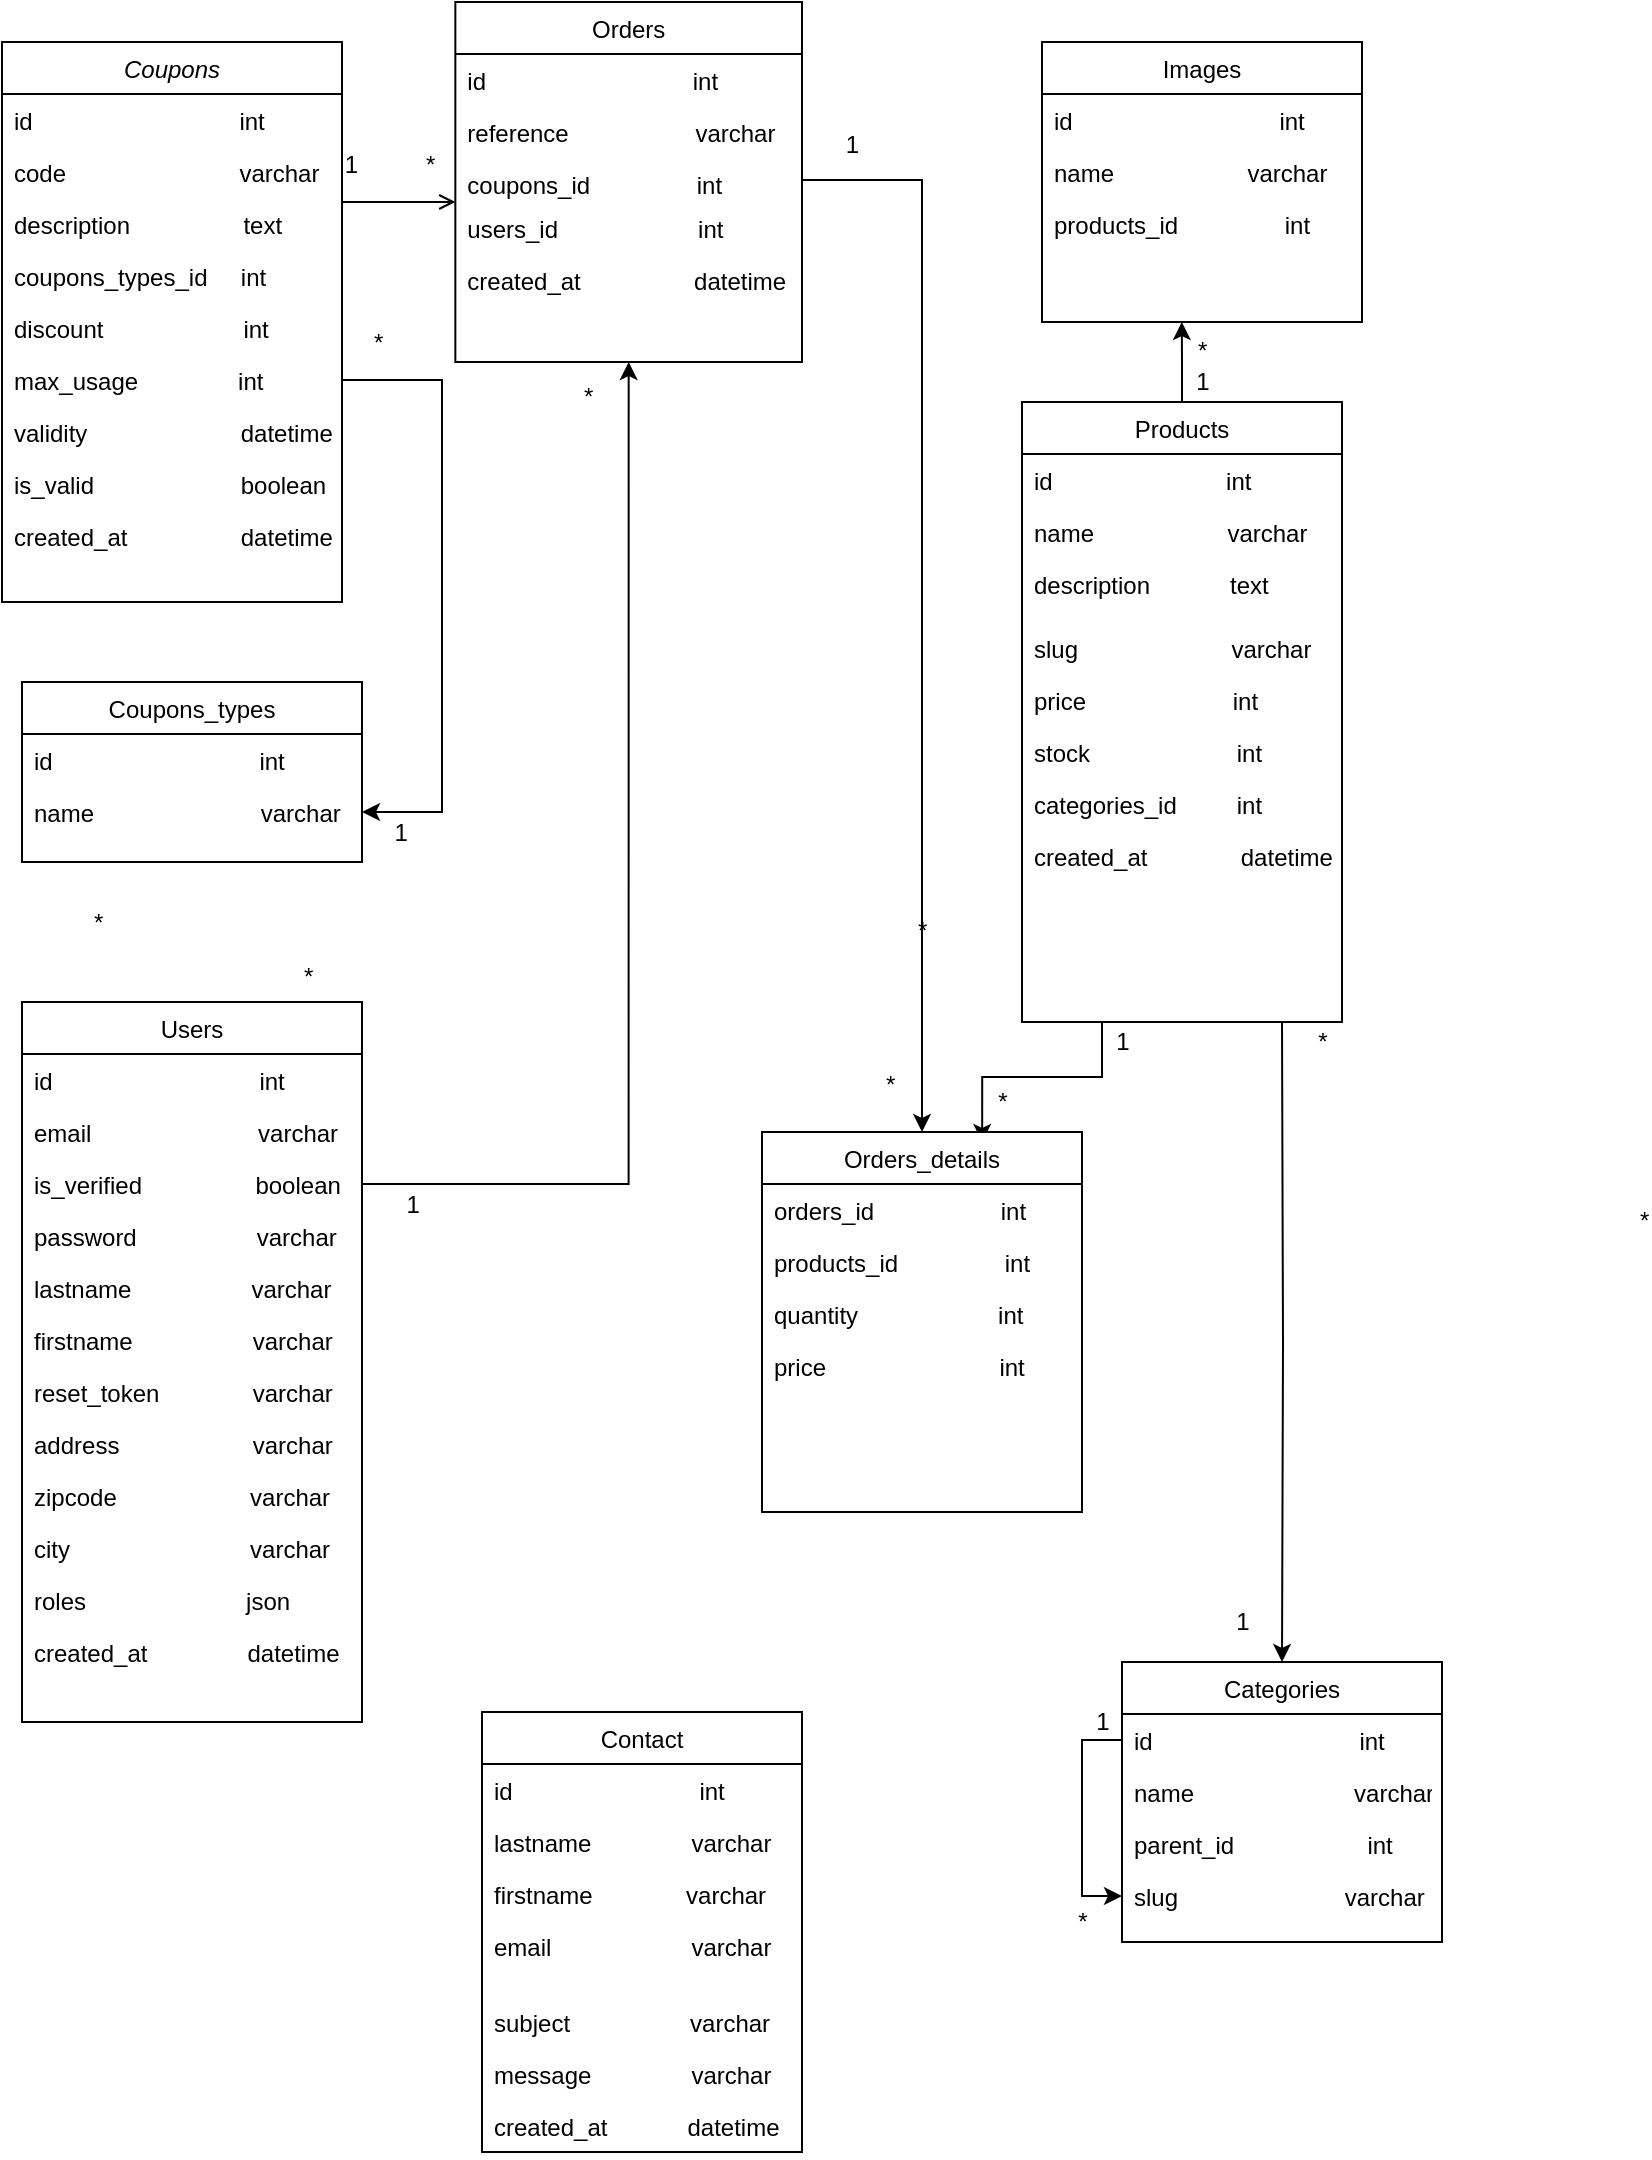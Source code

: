 <mxfile version="18.2.0" type="github">
  <diagram id="C5RBs43oDa-KdzZeNtuy" name="Page-1">
    <mxGraphModel dx="936" dy="566" grid="1" gridSize="10" guides="1" tooltips="1" connect="1" arrows="1" fold="1" page="1" pageScale="1" pageWidth="827" pageHeight="1169" math="0" shadow="0">
      <root>
        <mxCell id="WIyWlLk6GJQsqaUBKTNV-0" />
        <mxCell id="WIyWlLk6GJQsqaUBKTNV-1" parent="WIyWlLk6GJQsqaUBKTNV-0" />
        <mxCell id="zkfFHV4jXpPFQw0GAbJ--0" value="Coupons" style="swimlane;fontStyle=2;align=center;verticalAlign=top;childLayout=stackLayout;horizontal=1;startSize=26;horizontalStack=0;resizeParent=1;resizeLast=0;collapsible=1;marginBottom=0;rounded=0;shadow=0;strokeWidth=1;" parent="WIyWlLk6GJQsqaUBKTNV-1" vertex="1">
          <mxGeometry x="40" y="40" width="170" height="280" as="geometry">
            <mxRectangle x="230" y="140" width="160" height="26" as="alternateBounds" />
          </mxGeometry>
        </mxCell>
        <mxCell id="zkfFHV4jXpPFQw0GAbJ--1" value="id                               int" style="text;align=left;verticalAlign=top;spacingLeft=4;spacingRight=4;overflow=hidden;rotatable=0;points=[[0,0.5],[1,0.5]];portConstraint=eastwest;" parent="zkfFHV4jXpPFQw0GAbJ--0" vertex="1">
          <mxGeometry y="26" width="170" height="26" as="geometry" />
        </mxCell>
        <mxCell id="zkfFHV4jXpPFQw0GAbJ--2" value="code                          varchar" style="text;align=left;verticalAlign=top;spacingLeft=4;spacingRight=4;overflow=hidden;rotatable=0;points=[[0,0.5],[1,0.5]];portConstraint=eastwest;rounded=0;shadow=0;html=0;" parent="zkfFHV4jXpPFQw0GAbJ--0" vertex="1">
          <mxGeometry y="52" width="170" height="26" as="geometry" />
        </mxCell>
        <mxCell id="zkfFHV4jXpPFQw0GAbJ--3" value="description                 text" style="text;align=left;verticalAlign=top;spacingLeft=4;spacingRight=4;overflow=hidden;rotatable=0;points=[[0,0.5],[1,0.5]];portConstraint=eastwest;rounded=0;shadow=0;html=0;" parent="zkfFHV4jXpPFQw0GAbJ--0" vertex="1">
          <mxGeometry y="78" width="170" height="26" as="geometry" />
        </mxCell>
        <mxCell id="zkfFHV4jXpPFQw0GAbJ--5" value="coupons_types_id     int" style="text;align=left;verticalAlign=top;spacingLeft=4;spacingRight=4;overflow=hidden;rotatable=0;points=[[0,0.5],[1,0.5]];portConstraint=eastwest;" parent="zkfFHV4jXpPFQw0GAbJ--0" vertex="1">
          <mxGeometry y="104" width="170" height="26" as="geometry" />
        </mxCell>
        <mxCell id="mFnZ5yx9dsoUUZIkHnfs-13" value="discount                     int" style="text;align=left;verticalAlign=top;spacingLeft=4;spacingRight=4;overflow=hidden;rotatable=0;points=[[0,0.5],[1,0.5]];portConstraint=eastwest;" vertex="1" parent="zkfFHV4jXpPFQw0GAbJ--0">
          <mxGeometry y="130" width="170" height="26" as="geometry" />
        </mxCell>
        <mxCell id="mFnZ5yx9dsoUUZIkHnfs-14" value="max_usage               int" style="text;align=left;verticalAlign=top;spacingLeft=4;spacingRight=4;overflow=hidden;rotatable=0;points=[[0,0.5],[1,0.5]];portConstraint=eastwest;" vertex="1" parent="zkfFHV4jXpPFQw0GAbJ--0">
          <mxGeometry y="156" width="170" height="26" as="geometry" />
        </mxCell>
        <mxCell id="mFnZ5yx9dsoUUZIkHnfs-17" value="validity                       datetime" style="text;align=left;verticalAlign=top;spacingLeft=4;spacingRight=4;overflow=hidden;rotatable=0;points=[[0,0.5],[1,0.5]];portConstraint=eastwest;" vertex="1" parent="zkfFHV4jXpPFQw0GAbJ--0">
          <mxGeometry y="182" width="170" height="26" as="geometry" />
        </mxCell>
        <mxCell id="mFnZ5yx9dsoUUZIkHnfs-16" value="is_valid                      boolean" style="text;align=left;verticalAlign=top;spacingLeft=4;spacingRight=4;overflow=hidden;rotatable=0;points=[[0,0.5],[1,0.5]];portConstraint=eastwest;" vertex="1" parent="zkfFHV4jXpPFQw0GAbJ--0">
          <mxGeometry y="208" width="170" height="26" as="geometry" />
        </mxCell>
        <mxCell id="mFnZ5yx9dsoUUZIkHnfs-15" value="created_at                 datetime" style="text;align=left;verticalAlign=top;spacingLeft=4;spacingRight=4;overflow=hidden;rotatable=0;points=[[0,0.5],[1,0.5]];portConstraint=eastwest;" vertex="1" parent="zkfFHV4jXpPFQw0GAbJ--0">
          <mxGeometry y="234" width="170" height="26" as="geometry" />
        </mxCell>
        <mxCell id="zkfFHV4jXpPFQw0GAbJ--17" value="Orders" style="swimlane;fontStyle=0;align=center;verticalAlign=top;childLayout=stackLayout;horizontal=1;startSize=26;horizontalStack=0;resizeParent=1;resizeLast=0;collapsible=1;marginBottom=0;rounded=0;shadow=0;strokeWidth=1;" parent="WIyWlLk6GJQsqaUBKTNV-1" vertex="1">
          <mxGeometry x="266.67" y="20" width="173.33" height="180" as="geometry">
            <mxRectangle x="550" y="140" width="160" height="26" as="alternateBounds" />
          </mxGeometry>
        </mxCell>
        <mxCell id="mFnZ5yx9dsoUUZIkHnfs-47" value="id                               int" style="text;align=left;verticalAlign=top;spacingLeft=4;spacingRight=4;overflow=hidden;rotatable=0;points=[[0,0.5],[1,0.5]];portConstraint=eastwest;" vertex="1" parent="zkfFHV4jXpPFQw0GAbJ--17">
          <mxGeometry y="26" width="173.33" height="26" as="geometry" />
        </mxCell>
        <mxCell id="mFnZ5yx9dsoUUZIkHnfs-48" value="reference                   varchar" style="text;align=left;verticalAlign=top;spacingLeft=4;spacingRight=4;overflow=hidden;rotatable=0;points=[[0,0.5],[1,0.5]];portConstraint=eastwest;" vertex="1" parent="zkfFHV4jXpPFQw0GAbJ--17">
          <mxGeometry y="52" width="173.33" height="26" as="geometry" />
        </mxCell>
        <mxCell id="mFnZ5yx9dsoUUZIkHnfs-49" value="coupons_id                int" style="text;align=left;verticalAlign=top;spacingLeft=4;spacingRight=4;overflow=hidden;rotatable=0;points=[[0,0.5],[1,0.5]];portConstraint=eastwest;" vertex="1" parent="zkfFHV4jXpPFQw0GAbJ--17">
          <mxGeometry y="78" width="173.33" height="22" as="geometry" />
        </mxCell>
        <mxCell id="mFnZ5yx9dsoUUZIkHnfs-50" value="users_id                     int" style="text;align=left;verticalAlign=top;spacingLeft=4;spacingRight=4;overflow=hidden;rotatable=0;points=[[0,0.5],[1,0.5]];portConstraint=eastwest;" vertex="1" parent="zkfFHV4jXpPFQw0GAbJ--17">
          <mxGeometry y="100" width="173.33" height="26" as="geometry" />
        </mxCell>
        <mxCell id="mFnZ5yx9dsoUUZIkHnfs-51" value="created_at                 datetime" style="text;align=left;verticalAlign=top;spacingLeft=4;spacingRight=4;overflow=hidden;rotatable=0;points=[[0,0.5],[1,0.5]];portConstraint=eastwest;" vertex="1" parent="zkfFHV4jXpPFQw0GAbJ--17">
          <mxGeometry y="126" width="173.33" height="26" as="geometry" />
        </mxCell>
        <mxCell id="zkfFHV4jXpPFQw0GAbJ--26" value="" style="endArrow=open;shadow=0;strokeWidth=1;rounded=0;endFill=1;edgeStyle=elbowEdgeStyle;elbow=vertical;" parent="WIyWlLk6GJQsqaUBKTNV-1" source="zkfFHV4jXpPFQw0GAbJ--0" target="zkfFHV4jXpPFQw0GAbJ--17" edge="1">
          <mxGeometry x="0.5" y="41" relative="1" as="geometry">
            <mxPoint x="380" y="192" as="sourcePoint" />
            <mxPoint x="540" y="192" as="targetPoint" />
            <mxPoint x="-40" y="32" as="offset" />
          </mxGeometry>
        </mxCell>
        <mxCell id="zkfFHV4jXpPFQw0GAbJ--27" value="*" style="resizable=0;align=left;verticalAlign=bottom;labelBackgroundColor=none;fontSize=12;" parent="zkfFHV4jXpPFQw0GAbJ--26" connectable="0" vertex="1">
          <mxGeometry x="-1" relative="1" as="geometry">
            <mxPoint x="40" y="-10" as="offset" />
          </mxGeometry>
        </mxCell>
        <mxCell id="zkfFHV4jXpPFQw0GAbJ--28" value="1" style="resizable=0;align=right;verticalAlign=bottom;labelBackgroundColor=none;fontSize=12;" parent="zkfFHV4jXpPFQw0GAbJ--26" connectable="0" vertex="1">
          <mxGeometry x="1" relative="1" as="geometry">
            <mxPoint x="-47" y="-10" as="offset" />
          </mxGeometry>
        </mxCell>
        <mxCell id="mFnZ5yx9dsoUUZIkHnfs-0" value="Images" style="swimlane;fontStyle=0;align=center;verticalAlign=top;childLayout=stackLayout;horizontal=1;startSize=26;horizontalStack=0;resizeParent=1;resizeLast=0;collapsible=1;marginBottom=0;rounded=0;shadow=0;strokeWidth=1;" vertex="1" parent="WIyWlLk6GJQsqaUBKTNV-1">
          <mxGeometry x="560" y="40" width="160" height="140" as="geometry">
            <mxRectangle x="340" y="380" width="170" height="26" as="alternateBounds" />
          </mxGeometry>
        </mxCell>
        <mxCell id="mFnZ5yx9dsoUUZIkHnfs-36" value="id                               int" style="text;align=left;verticalAlign=top;spacingLeft=4;spacingRight=4;overflow=hidden;rotatable=0;points=[[0,0.5],[1,0.5]];portConstraint=eastwest;" vertex="1" parent="mFnZ5yx9dsoUUZIkHnfs-0">
          <mxGeometry y="26" width="160" height="26" as="geometry" />
        </mxCell>
        <mxCell id="mFnZ5yx9dsoUUZIkHnfs-46" value="name                    varchar" style="text;align=left;verticalAlign=top;spacingLeft=4;spacingRight=4;overflow=hidden;rotatable=0;points=[[0,0.5],[1,0.5]];portConstraint=eastwest;" vertex="1" parent="mFnZ5yx9dsoUUZIkHnfs-0">
          <mxGeometry y="52" width="160" height="26" as="geometry" />
        </mxCell>
        <mxCell id="mFnZ5yx9dsoUUZIkHnfs-1" value="products_id                int" style="text;align=left;verticalAlign=top;spacingLeft=4;spacingRight=4;overflow=hidden;rotatable=0;points=[[0,0.5],[1,0.5]];portConstraint=eastwest;" vertex="1" parent="mFnZ5yx9dsoUUZIkHnfs-0">
          <mxGeometry y="78" width="160" height="26" as="geometry" />
        </mxCell>
        <mxCell id="mFnZ5yx9dsoUUZIkHnfs-54" style="edgeStyle=orthogonalEdgeStyle;rounded=0;orthogonalLoop=1;jettySize=auto;html=1;exitX=0.25;exitY=1;exitDx=0;exitDy=0;entryX=0.688;entryY=0.026;entryDx=0;entryDy=0;entryPerimeter=0;" edge="1" parent="WIyWlLk6GJQsqaUBKTNV-1" source="mFnZ5yx9dsoUUZIkHnfs-3" target="mFnZ5yx9dsoUUZIkHnfs-5">
          <mxGeometry relative="1" as="geometry" />
        </mxCell>
        <mxCell id="mFnZ5yx9dsoUUZIkHnfs-55" style="edgeStyle=orthogonalEdgeStyle;rounded=0;orthogonalLoop=1;jettySize=auto;html=1;entryX=0.5;entryY=0;entryDx=0;entryDy=0;" edge="1" parent="WIyWlLk6GJQsqaUBKTNV-1" target="mFnZ5yx9dsoUUZIkHnfs-7">
          <mxGeometry relative="1" as="geometry">
            <mxPoint x="680" y="530" as="sourcePoint" />
          </mxGeometry>
        </mxCell>
        <mxCell id="mFnZ5yx9dsoUUZIkHnfs-57" style="edgeStyle=orthogonalEdgeStyle;rounded=0;orthogonalLoop=1;jettySize=auto;html=1;exitX=0.5;exitY=0;exitDx=0;exitDy=0;" edge="1" parent="WIyWlLk6GJQsqaUBKTNV-1" source="mFnZ5yx9dsoUUZIkHnfs-3">
          <mxGeometry relative="1" as="geometry">
            <mxPoint x="629.882" y="180" as="targetPoint" />
          </mxGeometry>
        </mxCell>
        <mxCell id="mFnZ5yx9dsoUUZIkHnfs-3" value="Products" style="swimlane;fontStyle=0;align=center;verticalAlign=top;childLayout=stackLayout;horizontal=1;startSize=26;horizontalStack=0;resizeParent=1;resizeLast=0;collapsible=1;marginBottom=0;rounded=0;shadow=0;strokeWidth=1;" vertex="1" parent="WIyWlLk6GJQsqaUBKTNV-1">
          <mxGeometry x="550" y="220" width="160" height="310" as="geometry">
            <mxRectangle x="340" y="380" width="170" height="26" as="alternateBounds" />
          </mxGeometry>
        </mxCell>
        <mxCell id="mFnZ5yx9dsoUUZIkHnfs-35" value="id                          int" style="text;align=left;verticalAlign=top;spacingLeft=4;spacingRight=4;overflow=hidden;rotatable=0;points=[[0,0.5],[1,0.5]];portConstraint=eastwest;" vertex="1" parent="mFnZ5yx9dsoUUZIkHnfs-3">
          <mxGeometry y="26" width="160" height="26" as="geometry" />
        </mxCell>
        <mxCell id="mFnZ5yx9dsoUUZIkHnfs-4" value="name                    varchar" style="text;align=left;verticalAlign=top;spacingLeft=4;spacingRight=4;overflow=hidden;rotatable=0;points=[[0,0.5],[1,0.5]];portConstraint=eastwest;" vertex="1" parent="mFnZ5yx9dsoUUZIkHnfs-3">
          <mxGeometry y="52" width="160" height="26" as="geometry" />
        </mxCell>
        <mxCell id="mFnZ5yx9dsoUUZIkHnfs-43" value="description            text" style="text;align=left;verticalAlign=top;spacingLeft=4;spacingRight=4;overflow=hidden;rotatable=0;points=[[0,0.5],[1,0.5]];portConstraint=eastwest;rounded=0;shadow=0;html=0;" vertex="1" parent="mFnZ5yx9dsoUUZIkHnfs-3">
          <mxGeometry y="78" width="160" height="32" as="geometry" />
        </mxCell>
        <mxCell id="mFnZ5yx9dsoUUZIkHnfs-40" value="slug                       varchar" style="text;align=left;verticalAlign=top;spacingLeft=4;spacingRight=4;overflow=hidden;rotatable=0;points=[[0,0.5],[1,0.5]];portConstraint=eastwest;" vertex="1" parent="mFnZ5yx9dsoUUZIkHnfs-3">
          <mxGeometry y="110" width="160" height="26" as="geometry" />
        </mxCell>
        <mxCell id="mFnZ5yx9dsoUUZIkHnfs-42" value="price                      int" style="text;align=left;verticalAlign=top;spacingLeft=4;spacingRight=4;overflow=hidden;rotatable=0;points=[[0,0.5],[1,0.5]];portConstraint=eastwest;" vertex="1" parent="mFnZ5yx9dsoUUZIkHnfs-3">
          <mxGeometry y="136" width="160" height="26" as="geometry" />
        </mxCell>
        <mxCell id="mFnZ5yx9dsoUUZIkHnfs-41" value="stock                      int" style="text;align=left;verticalAlign=top;spacingLeft=4;spacingRight=4;overflow=hidden;rotatable=0;points=[[0,0.5],[1,0.5]];portConstraint=eastwest;" vertex="1" parent="mFnZ5yx9dsoUUZIkHnfs-3">
          <mxGeometry y="162" width="160" height="26" as="geometry" />
        </mxCell>
        <mxCell id="mFnZ5yx9dsoUUZIkHnfs-45" value="categories_id         int" style="text;align=left;verticalAlign=top;spacingLeft=4;spacingRight=4;overflow=hidden;rotatable=0;points=[[0,0.5],[1,0.5]];portConstraint=eastwest;" vertex="1" parent="mFnZ5yx9dsoUUZIkHnfs-3">
          <mxGeometry y="188" width="160" height="26" as="geometry" />
        </mxCell>
        <mxCell id="mFnZ5yx9dsoUUZIkHnfs-44" value="created_at              datetime" style="text;align=left;verticalAlign=top;spacingLeft=4;spacingRight=4;overflow=hidden;rotatable=0;points=[[0,0.5],[1,0.5]];portConstraint=eastwest;" vertex="1" parent="mFnZ5yx9dsoUUZIkHnfs-3">
          <mxGeometry y="214" width="160" height="26" as="geometry" />
        </mxCell>
        <mxCell id="mFnZ5yx9dsoUUZIkHnfs-5" value="Orders_details" style="swimlane;fontStyle=0;align=center;verticalAlign=top;childLayout=stackLayout;horizontal=1;startSize=26;horizontalStack=0;resizeParent=1;resizeLast=0;collapsible=1;marginBottom=0;rounded=0;shadow=0;strokeWidth=1;" vertex="1" parent="WIyWlLk6GJQsqaUBKTNV-1">
          <mxGeometry x="420" y="585" width="160" height="190" as="geometry">
            <mxRectangle x="340" y="380" width="170" height="26" as="alternateBounds" />
          </mxGeometry>
        </mxCell>
        <mxCell id="mFnZ5yx9dsoUUZIkHnfs-32" value="orders_id                   int" style="text;align=left;verticalAlign=top;spacingLeft=4;spacingRight=4;overflow=hidden;rotatable=0;points=[[0,0.5],[1,0.5]];portConstraint=eastwest;" vertex="1" parent="mFnZ5yx9dsoUUZIkHnfs-5">
          <mxGeometry y="26" width="160" height="26" as="geometry" />
        </mxCell>
        <mxCell id="mFnZ5yx9dsoUUZIkHnfs-6" value="products_id                int" style="text;align=left;verticalAlign=top;spacingLeft=4;spacingRight=4;overflow=hidden;rotatable=0;points=[[0,0.5],[1,0.5]];portConstraint=eastwest;" vertex="1" parent="mFnZ5yx9dsoUUZIkHnfs-5">
          <mxGeometry y="52" width="160" height="26" as="geometry" />
        </mxCell>
        <mxCell id="mFnZ5yx9dsoUUZIkHnfs-37" value="quantity                     int" style="text;align=left;verticalAlign=top;spacingLeft=4;spacingRight=4;overflow=hidden;rotatable=0;points=[[0,0.5],[1,0.5]];portConstraint=eastwest;" vertex="1" parent="mFnZ5yx9dsoUUZIkHnfs-5">
          <mxGeometry y="78" width="160" height="26" as="geometry" />
        </mxCell>
        <mxCell id="mFnZ5yx9dsoUUZIkHnfs-38" value="price                          int" style="text;align=left;verticalAlign=top;spacingLeft=4;spacingRight=4;overflow=hidden;rotatable=0;points=[[0,0.5],[1,0.5]];portConstraint=eastwest;" vertex="1" parent="mFnZ5yx9dsoUUZIkHnfs-5">
          <mxGeometry y="104" width="160" height="26" as="geometry" />
        </mxCell>
        <mxCell id="mFnZ5yx9dsoUUZIkHnfs-7" value="Categories " style="swimlane;fontStyle=0;align=center;verticalAlign=top;childLayout=stackLayout;horizontal=1;startSize=26;horizontalStack=0;resizeParent=1;resizeLast=0;collapsible=1;marginBottom=0;rounded=0;shadow=0;strokeWidth=1;" vertex="1" parent="WIyWlLk6GJQsqaUBKTNV-1">
          <mxGeometry x="600" y="850" width="160" height="140" as="geometry">
            <mxRectangle x="340" y="380" width="170" height="26" as="alternateBounds" />
          </mxGeometry>
        </mxCell>
        <mxCell id="mFnZ5yx9dsoUUZIkHnfs-56" style="edgeStyle=orthogonalEdgeStyle;rounded=0;orthogonalLoop=1;jettySize=auto;html=1;exitX=0;exitY=0.5;exitDx=0;exitDy=0;entryX=0;entryY=0.5;entryDx=0;entryDy=0;" edge="1" parent="mFnZ5yx9dsoUUZIkHnfs-7" source="mFnZ5yx9dsoUUZIkHnfs-33" target="mFnZ5yx9dsoUUZIkHnfs-39">
          <mxGeometry relative="1" as="geometry" />
        </mxCell>
        <mxCell id="mFnZ5yx9dsoUUZIkHnfs-33" value="id                               int" style="text;align=left;verticalAlign=top;spacingLeft=4;spacingRight=4;overflow=hidden;rotatable=0;points=[[0,0.5],[1,0.5]];portConstraint=eastwest;" vertex="1" parent="mFnZ5yx9dsoUUZIkHnfs-7">
          <mxGeometry y="26" width="160" height="26" as="geometry" />
        </mxCell>
        <mxCell id="mFnZ5yx9dsoUUZIkHnfs-8" value="name                        varchar" style="text;align=left;verticalAlign=top;spacingLeft=4;spacingRight=4;overflow=hidden;rotatable=0;points=[[0,0.5],[1,0.5]];portConstraint=eastwest;" vertex="1" parent="mFnZ5yx9dsoUUZIkHnfs-7">
          <mxGeometry y="52" width="160" height="26" as="geometry" />
        </mxCell>
        <mxCell id="mFnZ5yx9dsoUUZIkHnfs-34" value="parent_id                    int" style="text;align=left;verticalAlign=top;spacingLeft=4;spacingRight=4;overflow=hidden;rotatable=0;points=[[0,0.5],[1,0.5]];portConstraint=eastwest;" vertex="1" parent="mFnZ5yx9dsoUUZIkHnfs-7">
          <mxGeometry y="78" width="160" height="26" as="geometry" />
        </mxCell>
        <mxCell id="mFnZ5yx9dsoUUZIkHnfs-39" value="slug                         varchar" style="text;align=left;verticalAlign=top;spacingLeft=4;spacingRight=4;overflow=hidden;rotatable=0;points=[[0,0.5],[1,0.5]];portConstraint=eastwest;" vertex="1" parent="mFnZ5yx9dsoUUZIkHnfs-7">
          <mxGeometry y="104" width="160" height="26" as="geometry" />
        </mxCell>
        <mxCell id="mFnZ5yx9dsoUUZIkHnfs-9" value="Users" style="swimlane;fontStyle=0;align=center;verticalAlign=top;childLayout=stackLayout;horizontal=1;startSize=26;horizontalStack=0;resizeParent=1;resizeLast=0;collapsible=1;marginBottom=0;rounded=0;shadow=0;strokeWidth=1;" vertex="1" parent="WIyWlLk6GJQsqaUBKTNV-1">
          <mxGeometry x="50" y="520" width="170" height="360" as="geometry">
            <mxRectangle x="340" y="380" width="170" height="26" as="alternateBounds" />
          </mxGeometry>
        </mxCell>
        <mxCell id="mFnZ5yx9dsoUUZIkHnfs-20" value="id                               int" style="text;align=left;verticalAlign=top;spacingLeft=4;spacingRight=4;overflow=hidden;rotatable=0;points=[[0,0.5],[1,0.5]];portConstraint=eastwest;" vertex="1" parent="mFnZ5yx9dsoUUZIkHnfs-9">
          <mxGeometry y="26" width="170" height="26" as="geometry" />
        </mxCell>
        <mxCell id="mFnZ5yx9dsoUUZIkHnfs-10" value="email                         varchar" style="text;align=left;verticalAlign=top;spacingLeft=4;spacingRight=4;overflow=hidden;rotatable=0;points=[[0,0.5],[1,0.5]];portConstraint=eastwest;" vertex="1" parent="mFnZ5yx9dsoUUZIkHnfs-9">
          <mxGeometry y="52" width="170" height="26" as="geometry" />
        </mxCell>
        <mxCell id="mFnZ5yx9dsoUUZIkHnfs-21" value="is_verified                 boolean" style="text;align=left;verticalAlign=top;spacingLeft=4;spacingRight=4;overflow=hidden;rotatable=0;points=[[0,0.5],[1,0.5]];portConstraint=eastwest;" vertex="1" parent="mFnZ5yx9dsoUUZIkHnfs-9">
          <mxGeometry y="78" width="170" height="26" as="geometry" />
        </mxCell>
        <mxCell id="mFnZ5yx9dsoUUZIkHnfs-22" value="password                  varchar" style="text;align=left;verticalAlign=top;spacingLeft=4;spacingRight=4;overflow=hidden;rotatable=0;points=[[0,0.5],[1,0.5]];portConstraint=eastwest;" vertex="1" parent="mFnZ5yx9dsoUUZIkHnfs-9">
          <mxGeometry y="104" width="170" height="26" as="geometry" />
        </mxCell>
        <mxCell id="mFnZ5yx9dsoUUZIkHnfs-23" value="lastname                  varchar" style="text;align=left;verticalAlign=top;spacingLeft=4;spacingRight=4;overflow=hidden;rotatable=0;points=[[0,0.5],[1,0.5]];portConstraint=eastwest;" vertex="1" parent="mFnZ5yx9dsoUUZIkHnfs-9">
          <mxGeometry y="130" width="170" height="26" as="geometry" />
        </mxCell>
        <mxCell id="mFnZ5yx9dsoUUZIkHnfs-24" value="firstname                  varchar" style="text;align=left;verticalAlign=top;spacingLeft=4;spacingRight=4;overflow=hidden;rotatable=0;points=[[0,0.5],[1,0.5]];portConstraint=eastwest;" vertex="1" parent="mFnZ5yx9dsoUUZIkHnfs-9">
          <mxGeometry y="156" width="170" height="26" as="geometry" />
        </mxCell>
        <mxCell id="mFnZ5yx9dsoUUZIkHnfs-25" value="reset_token              varchar" style="text;align=left;verticalAlign=top;spacingLeft=4;spacingRight=4;overflow=hidden;rotatable=0;points=[[0,0.5],[1,0.5]];portConstraint=eastwest;" vertex="1" parent="mFnZ5yx9dsoUUZIkHnfs-9">
          <mxGeometry y="182" width="170" height="26" as="geometry" />
        </mxCell>
        <mxCell id="mFnZ5yx9dsoUUZIkHnfs-26" value="address                    varchar" style="text;align=left;verticalAlign=top;spacingLeft=4;spacingRight=4;overflow=hidden;rotatable=0;points=[[0,0.5],[1,0.5]];portConstraint=eastwest;" vertex="1" parent="mFnZ5yx9dsoUUZIkHnfs-9">
          <mxGeometry y="208" width="170" height="26" as="geometry" />
        </mxCell>
        <mxCell id="mFnZ5yx9dsoUUZIkHnfs-27" value="zipcode                    varchar" style="text;align=left;verticalAlign=top;spacingLeft=4;spacingRight=4;overflow=hidden;rotatable=0;points=[[0,0.5],[1,0.5]];portConstraint=eastwest;" vertex="1" parent="mFnZ5yx9dsoUUZIkHnfs-9">
          <mxGeometry y="234" width="170" height="26" as="geometry" />
        </mxCell>
        <mxCell id="mFnZ5yx9dsoUUZIkHnfs-28" value="city                           varchar" style="text;align=left;verticalAlign=top;spacingLeft=4;spacingRight=4;overflow=hidden;rotatable=0;points=[[0,0.5],[1,0.5]];portConstraint=eastwest;" vertex="1" parent="mFnZ5yx9dsoUUZIkHnfs-9">
          <mxGeometry y="260" width="170" height="26" as="geometry" />
        </mxCell>
        <mxCell id="mFnZ5yx9dsoUUZIkHnfs-29" value="roles                        json" style="text;align=left;verticalAlign=top;spacingLeft=4;spacingRight=4;overflow=hidden;rotatable=0;points=[[0,0.5],[1,0.5]];portConstraint=eastwest;" vertex="1" parent="mFnZ5yx9dsoUUZIkHnfs-9">
          <mxGeometry y="286" width="170" height="26" as="geometry" />
        </mxCell>
        <mxCell id="mFnZ5yx9dsoUUZIkHnfs-30" value="created_at               datetime" style="text;align=left;verticalAlign=top;spacingLeft=4;spacingRight=4;overflow=hidden;rotatable=0;points=[[0,0.5],[1,0.5]];portConstraint=eastwest;" vertex="1" parent="mFnZ5yx9dsoUUZIkHnfs-9">
          <mxGeometry y="312" width="170" height="26" as="geometry" />
        </mxCell>
        <mxCell id="mFnZ5yx9dsoUUZIkHnfs-11" value="Coupons_types" style="swimlane;fontStyle=0;align=center;verticalAlign=top;childLayout=stackLayout;horizontal=1;startSize=26;horizontalStack=0;resizeParent=1;resizeLast=0;collapsible=1;marginBottom=0;rounded=0;shadow=0;strokeWidth=1;" vertex="1" parent="WIyWlLk6GJQsqaUBKTNV-1">
          <mxGeometry x="50" y="360" width="170" height="90" as="geometry">
            <mxRectangle x="340" y="380" width="170" height="26" as="alternateBounds" />
          </mxGeometry>
        </mxCell>
        <mxCell id="mFnZ5yx9dsoUUZIkHnfs-18" value="id                               int" style="text;align=left;verticalAlign=top;spacingLeft=4;spacingRight=4;overflow=hidden;rotatable=0;points=[[0,0.5],[1,0.5]];portConstraint=eastwest;" vertex="1" parent="mFnZ5yx9dsoUUZIkHnfs-11">
          <mxGeometry y="26" width="170" height="26" as="geometry" />
        </mxCell>
        <mxCell id="mFnZ5yx9dsoUUZIkHnfs-19" value="name                         varchar" style="text;align=left;verticalAlign=top;spacingLeft=4;spacingRight=4;overflow=hidden;rotatable=0;points=[[0,0.5],[1,0.5]];portConstraint=eastwest;" vertex="1" parent="mFnZ5yx9dsoUUZIkHnfs-11">
          <mxGeometry y="52" width="170" height="26" as="geometry" />
        </mxCell>
        <mxCell id="mFnZ5yx9dsoUUZIkHnfs-52" style="edgeStyle=orthogonalEdgeStyle;rounded=0;orthogonalLoop=1;jettySize=auto;html=1;exitX=1;exitY=0.5;exitDx=0;exitDy=0;entryX=1;entryY=0.5;entryDx=0;entryDy=0;" edge="1" parent="WIyWlLk6GJQsqaUBKTNV-1" source="mFnZ5yx9dsoUUZIkHnfs-14" target="mFnZ5yx9dsoUUZIkHnfs-19">
          <mxGeometry relative="1" as="geometry">
            <Array as="points">
              <mxPoint x="260" y="209" />
              <mxPoint x="260" y="425" />
            </Array>
          </mxGeometry>
        </mxCell>
        <mxCell id="mFnZ5yx9dsoUUZIkHnfs-53" style="edgeStyle=orthogonalEdgeStyle;rounded=0;orthogonalLoop=1;jettySize=auto;html=1;exitX=1;exitY=0.5;exitDx=0;exitDy=0;" edge="1" parent="WIyWlLk6GJQsqaUBKTNV-1" source="mFnZ5yx9dsoUUZIkHnfs-49" target="mFnZ5yx9dsoUUZIkHnfs-5">
          <mxGeometry relative="1" as="geometry" />
        </mxCell>
        <mxCell id="mFnZ5yx9dsoUUZIkHnfs-58" style="edgeStyle=orthogonalEdgeStyle;rounded=0;orthogonalLoop=1;jettySize=auto;html=1;exitX=1;exitY=0.5;exitDx=0;exitDy=0;entryX=0.5;entryY=1;entryDx=0;entryDy=0;" edge="1" parent="WIyWlLk6GJQsqaUBKTNV-1" source="mFnZ5yx9dsoUUZIkHnfs-21" target="zkfFHV4jXpPFQw0GAbJ--17">
          <mxGeometry relative="1" as="geometry" />
        </mxCell>
        <mxCell id="mFnZ5yx9dsoUUZIkHnfs-59" value="1" style="resizable=0;align=right;verticalAlign=bottom;labelBackgroundColor=none;fontSize=12;" connectable="0" vertex="1" parent="WIyWlLk6GJQsqaUBKTNV-1">
          <mxGeometry x="470.001" y="100.002" as="geometry" />
        </mxCell>
        <mxCell id="mFnZ5yx9dsoUUZIkHnfs-60" value="1" style="resizable=0;align=right;verticalAlign=bottom;labelBackgroundColor=none;fontSize=12;" connectable="0" vertex="1" parent="WIyWlLk6GJQsqaUBKTNV-1">
          <mxGeometry x="250.471" y="630.002" as="geometry" />
        </mxCell>
        <mxCell id="mFnZ5yx9dsoUUZIkHnfs-61" value="1" style="resizable=0;align=right;verticalAlign=bottom;labelBackgroundColor=none;fontSize=12;" connectable="0" vertex="1" parent="WIyWlLk6GJQsqaUBKTNV-1">
          <mxGeometry x="260.471" y="169.882" as="geometry">
            <mxPoint x="-16" y="274" as="offset" />
          </mxGeometry>
        </mxCell>
        <mxCell id="mFnZ5yx9dsoUUZIkHnfs-62" value="*" style="resizable=0;align=left;verticalAlign=bottom;labelBackgroundColor=none;fontSize=12;" connectable="0" vertex="1" parent="WIyWlLk6GJQsqaUBKTNV-1">
          <mxGeometry x="480" y="570.002" as="geometry" />
        </mxCell>
        <mxCell id="mFnZ5yx9dsoUUZIkHnfs-63" value="*" style="resizable=0;align=left;verticalAlign=bottom;labelBackgroundColor=none;fontSize=12;" connectable="0" vertex="1" parent="WIyWlLk6GJQsqaUBKTNV-1">
          <mxGeometry x="270" y="129.882" as="geometry">
            <mxPoint x="587" y="508" as="offset" />
          </mxGeometry>
        </mxCell>
        <mxCell id="mFnZ5yx9dsoUUZIkHnfs-64" value="*" style="resizable=0;align=left;verticalAlign=bottom;labelBackgroundColor=none;fontSize=12;" connectable="0" vertex="1" parent="WIyWlLk6GJQsqaUBKTNV-1">
          <mxGeometry x="490" y="580.002" as="geometry">
            <mxPoint x="-161" y="-354" as="offset" />
          </mxGeometry>
        </mxCell>
        <mxCell id="mFnZ5yx9dsoUUZIkHnfs-65" value="*" style="resizable=0;align=left;verticalAlign=bottom;labelBackgroundColor=none;fontSize=12;" connectable="0" vertex="1" parent="WIyWlLk6GJQsqaUBKTNV-1">
          <mxGeometry x="500" y="590.002" as="geometry">
            <mxPoint x="-276" y="-391" as="offset" />
          </mxGeometry>
        </mxCell>
        <mxCell id="mFnZ5yx9dsoUUZIkHnfs-66" value="*" style="resizable=0;align=left;verticalAlign=bottom;labelBackgroundColor=none;fontSize=12;" connectable="0" vertex="1" parent="WIyWlLk6GJQsqaUBKTNV-1">
          <mxGeometry x="500" y="610.002" as="geometry">
            <mxPoint x="136" y="-407" as="offset" />
          </mxGeometry>
        </mxCell>
        <mxCell id="mFnZ5yx9dsoUUZIkHnfs-67" value="1" style="text;html=1;align=center;verticalAlign=middle;resizable=0;points=[];autosize=1;strokeColor=none;fillColor=none;" vertex="1" parent="WIyWlLk6GJQsqaUBKTNV-1">
          <mxGeometry x="630" y="200" width="20" height="20" as="geometry" />
        </mxCell>
        <mxCell id="mFnZ5yx9dsoUUZIkHnfs-68" value="1" style="text;html=1;align=center;verticalAlign=middle;resizable=0;points=[];autosize=1;strokeColor=none;fillColor=none;" vertex="1" parent="WIyWlLk6GJQsqaUBKTNV-1">
          <mxGeometry x="590" y="530" width="20" height="20" as="geometry" />
        </mxCell>
        <mxCell id="mFnZ5yx9dsoUUZIkHnfs-70" value="*" style="text;html=1;align=center;verticalAlign=middle;resizable=0;points=[];autosize=1;strokeColor=none;fillColor=none;" vertex="1" parent="WIyWlLk6GJQsqaUBKTNV-1">
          <mxGeometry x="690" y="530" width="20" height="20" as="geometry" />
        </mxCell>
        <mxCell id="mFnZ5yx9dsoUUZIkHnfs-71" value="*" style="text;html=1;align=center;verticalAlign=middle;resizable=0;points=[];autosize=1;strokeColor=none;fillColor=none;" vertex="1" parent="WIyWlLk6GJQsqaUBKTNV-1">
          <mxGeometry x="530" y="560" width="20" height="20" as="geometry" />
        </mxCell>
        <mxCell id="mFnZ5yx9dsoUUZIkHnfs-72" value="1" style="text;html=1;align=center;verticalAlign=middle;resizable=0;points=[];autosize=1;strokeColor=none;fillColor=none;" vertex="1" parent="WIyWlLk6GJQsqaUBKTNV-1">
          <mxGeometry x="650" y="820" width="20" height="20" as="geometry" />
        </mxCell>
        <mxCell id="mFnZ5yx9dsoUUZIkHnfs-73" value="1" style="text;html=1;align=center;verticalAlign=middle;resizable=0;points=[];autosize=1;strokeColor=none;fillColor=none;" vertex="1" parent="WIyWlLk6GJQsqaUBKTNV-1">
          <mxGeometry x="580" y="870" width="20" height="20" as="geometry" />
        </mxCell>
        <mxCell id="mFnZ5yx9dsoUUZIkHnfs-74" value="*" style="text;html=1;align=center;verticalAlign=middle;resizable=0;points=[];autosize=1;strokeColor=none;fillColor=none;" vertex="1" parent="WIyWlLk6GJQsqaUBKTNV-1">
          <mxGeometry x="570" y="970" width="20" height="20" as="geometry" />
        </mxCell>
        <mxCell id="mFnZ5yx9dsoUUZIkHnfs-75" value="Contact" style="swimlane;fontStyle=0;align=center;verticalAlign=top;childLayout=stackLayout;horizontal=1;startSize=26;horizontalStack=0;resizeParent=1;resizeLast=0;collapsible=1;marginBottom=0;rounded=0;shadow=0;strokeWidth=1;" vertex="1" parent="WIyWlLk6GJQsqaUBKTNV-1">
          <mxGeometry x="280" y="875" width="160" height="220" as="geometry">
            <mxRectangle x="340" y="380" width="170" height="26" as="alternateBounds" />
          </mxGeometry>
        </mxCell>
        <mxCell id="mFnZ5yx9dsoUUZIkHnfs-76" value="id                            int" style="text;align=left;verticalAlign=top;spacingLeft=4;spacingRight=4;overflow=hidden;rotatable=0;points=[[0,0.5],[1,0.5]];portConstraint=eastwest;" vertex="1" parent="mFnZ5yx9dsoUUZIkHnfs-75">
          <mxGeometry y="26" width="160" height="26" as="geometry" />
        </mxCell>
        <mxCell id="mFnZ5yx9dsoUUZIkHnfs-77" value="lastname               varchar" style="text;align=left;verticalAlign=top;spacingLeft=4;spacingRight=4;overflow=hidden;rotatable=0;points=[[0,0.5],[1,0.5]];portConstraint=eastwest;" vertex="1" parent="mFnZ5yx9dsoUUZIkHnfs-75">
          <mxGeometry y="52" width="160" height="26" as="geometry" />
        </mxCell>
        <mxCell id="mFnZ5yx9dsoUUZIkHnfs-87" value="firstname              varchar" style="text;align=left;verticalAlign=top;spacingLeft=4;spacingRight=4;overflow=hidden;rotatable=0;points=[[0,0.5],[1,0.5]];portConstraint=eastwest;" vertex="1" parent="mFnZ5yx9dsoUUZIkHnfs-75">
          <mxGeometry y="78" width="160" height="26" as="geometry" />
        </mxCell>
        <mxCell id="mFnZ5yx9dsoUUZIkHnfs-78" value="email                     varchar" style="text;align=left;verticalAlign=top;spacingLeft=4;spacingRight=4;overflow=hidden;rotatable=0;points=[[0,0.5],[1,0.5]];portConstraint=eastwest;" vertex="1" parent="mFnZ5yx9dsoUUZIkHnfs-75">
          <mxGeometry y="104" width="160" height="38" as="geometry" />
        </mxCell>
        <mxCell id="mFnZ5yx9dsoUUZIkHnfs-79" value="subject                  varchar" style="text;align=left;verticalAlign=top;spacingLeft=4;spacingRight=4;overflow=hidden;rotatable=0;points=[[0,0.5],[1,0.5]];portConstraint=eastwest;" vertex="1" parent="mFnZ5yx9dsoUUZIkHnfs-75">
          <mxGeometry y="142" width="160" height="26" as="geometry" />
        </mxCell>
        <mxCell id="mFnZ5yx9dsoUUZIkHnfs-84" value="message               varchar" style="text;align=left;verticalAlign=top;spacingLeft=4;spacingRight=4;overflow=hidden;rotatable=0;points=[[0,0.5],[1,0.5]];portConstraint=eastwest;" vertex="1" parent="mFnZ5yx9dsoUUZIkHnfs-75">
          <mxGeometry y="168" width="160" height="26" as="geometry" />
        </mxCell>
        <mxCell id="mFnZ5yx9dsoUUZIkHnfs-86" value="created_at            datetime" style="text;align=left;verticalAlign=top;spacingLeft=4;spacingRight=4;overflow=hidden;rotatable=0;points=[[0,0.5],[1,0.5]];portConstraint=eastwest;" vertex="1" parent="mFnZ5yx9dsoUUZIkHnfs-75">
          <mxGeometry y="194" width="160" height="26" as="geometry" />
        </mxCell>
        <mxCell id="mFnZ5yx9dsoUUZIkHnfs-81" value="*" style="resizable=0;align=left;verticalAlign=bottom;labelBackgroundColor=none;fontSize=12;" connectable="0" vertex="1" parent="WIyWlLk6GJQsqaUBKTNV-1">
          <mxGeometry x="350" y="870.002" as="geometry">
            <mxPoint x="-161" y="-354" as="offset" />
          </mxGeometry>
        </mxCell>
        <mxCell id="mFnZ5yx9dsoUUZIkHnfs-82" value="*" style="resizable=0;align=left;verticalAlign=bottom;labelBackgroundColor=none;fontSize=12;" connectable="0" vertex="1" parent="WIyWlLk6GJQsqaUBKTNV-1">
          <mxGeometry x="360" y="880.002" as="geometry">
            <mxPoint x="-276" y="-391" as="offset" />
          </mxGeometry>
        </mxCell>
        <mxCell id="mFnZ5yx9dsoUUZIkHnfs-83" value="*" style="resizable=0;align=left;verticalAlign=bottom;labelBackgroundColor=none;fontSize=12;" connectable="0" vertex="1" parent="WIyWlLk6GJQsqaUBKTNV-1">
          <mxGeometry x="360" y="900.002" as="geometry">
            <mxPoint x="136" y="-407" as="offset" />
          </mxGeometry>
        </mxCell>
      </root>
    </mxGraphModel>
  </diagram>
</mxfile>
